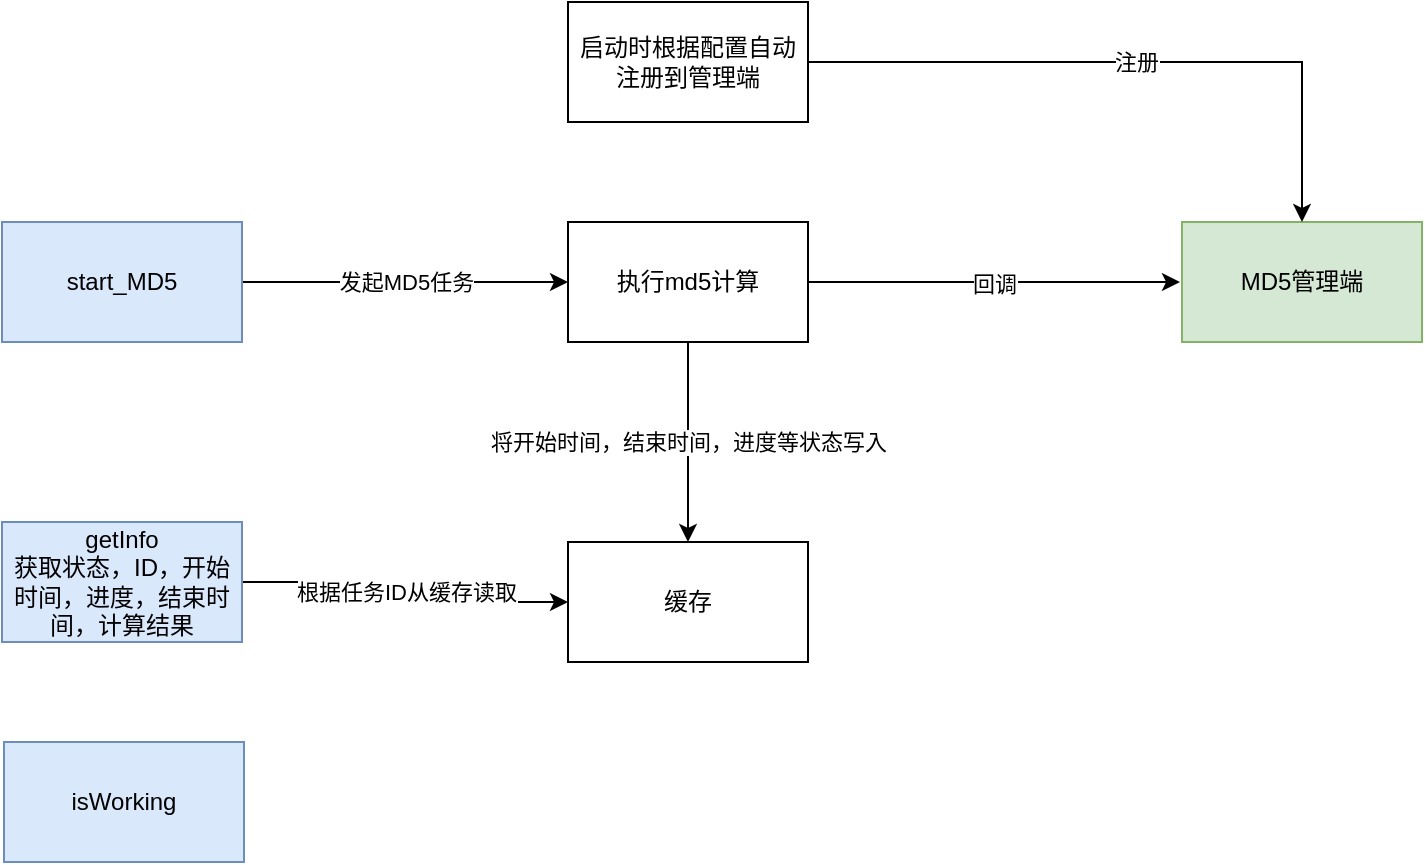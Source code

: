 <mxfile version="14.1.9" type="github" pages="3">
  <diagram id="vZh9OYVmvURLcyZ7zChU" name="MD5执行端">
    <mxGraphModel dx="1381" dy="890" grid="1" gridSize="10" guides="1" tooltips="1" connect="1" arrows="1" fold="1" page="1" pageScale="1" pageWidth="827" pageHeight="1169" math="0" shadow="0">
      <root>
        <mxCell id="0" />
        <mxCell id="1" parent="0" />
        <mxCell id="xCJOUk_nlppZlGT4sAmL-4" value="发起MD5任务" style="edgeStyle=orthogonalEdgeStyle;rounded=0;orthogonalLoop=1;jettySize=auto;html=1;entryX=0;entryY=0.5;entryDx=0;entryDy=0;" parent="1" source="xCJOUk_nlppZlGT4sAmL-1" target="xCJOUk_nlppZlGT4sAmL-5" edge="1">
          <mxGeometry relative="1" as="geometry">
            <mxPoint x="406" y="210" as="targetPoint" />
          </mxGeometry>
        </mxCell>
        <mxCell id="xCJOUk_nlppZlGT4sAmL-1" value="start_MD5" style="rounded=0;whiteSpace=wrap;html=1;fillColor=#dae8fc;strokeColor=#6c8ebf;" parent="1" vertex="1">
          <mxGeometry x="71" y="150" width="120" height="60" as="geometry" />
        </mxCell>
        <mxCell id="xCJOUk_nlppZlGT4sAmL-9" value="根据任务ID从缓存读取" style="edgeStyle=orthogonalEdgeStyle;rounded=0;orthogonalLoop=1;jettySize=auto;html=1;" parent="1" source="xCJOUk_nlppZlGT4sAmL-2" target="xCJOUk_nlppZlGT4sAmL-7" edge="1">
          <mxGeometry relative="1" as="geometry" />
        </mxCell>
        <mxCell id="xCJOUk_nlppZlGT4sAmL-2" value="getInfo&lt;br&gt;获取状态，ID，开始时间，进度，结束时间，计算结果" style="rounded=0;whiteSpace=wrap;html=1;fillColor=#dae8fc;strokeColor=#6c8ebf;" parent="1" vertex="1">
          <mxGeometry x="71" y="300" width="120" height="60" as="geometry" />
        </mxCell>
        <mxCell id="xCJOUk_nlppZlGT4sAmL-8" value="将开始时间，结束时间，进度等状态写入" style="edgeStyle=orthogonalEdgeStyle;rounded=0;orthogonalLoop=1;jettySize=auto;html=1;entryX=0.5;entryY=0;entryDx=0;entryDy=0;" parent="1" source="xCJOUk_nlppZlGT4sAmL-5" target="xCJOUk_nlppZlGT4sAmL-7" edge="1">
          <mxGeometry relative="1" as="geometry" />
        </mxCell>
        <mxCell id="xvb4MUw1szfaOKgbHXFY-2" value="回调" style="edgeStyle=orthogonalEdgeStyle;rounded=0;orthogonalLoop=1;jettySize=auto;html=1;" parent="1" source="xCJOUk_nlppZlGT4sAmL-5" edge="1">
          <mxGeometry relative="1" as="geometry">
            <mxPoint x="660" y="180" as="targetPoint" />
          </mxGeometry>
        </mxCell>
        <mxCell id="xCJOUk_nlppZlGT4sAmL-5" value="执行md5计算" style="rounded=0;whiteSpace=wrap;html=1;" parent="1" vertex="1">
          <mxGeometry x="354" y="150" width="120" height="60" as="geometry" />
        </mxCell>
        <mxCell id="xCJOUk_nlppZlGT4sAmL-7" value="缓存" style="rounded=0;whiteSpace=wrap;html=1;" parent="1" vertex="1">
          <mxGeometry x="354" y="310" width="120" height="60" as="geometry" />
        </mxCell>
        <mxCell id="xvb4MUw1szfaOKgbHXFY-1" value="MD5管理端" style="rounded=0;whiteSpace=wrap;html=1;fillColor=#d5e8d4;strokeColor=#82b366;" parent="1" vertex="1">
          <mxGeometry x="661" y="150" width="120" height="60" as="geometry" />
        </mxCell>
        <mxCell id="xTGyEX7kMLGWxDFuv8Kp-1" value="isWorking" style="rounded=0;whiteSpace=wrap;html=1;fillColor=#dae8fc;strokeColor=#6c8ebf;" parent="1" vertex="1">
          <mxGeometry x="72" y="410" width="120" height="60" as="geometry" />
        </mxCell>
        <mxCell id="3F_a-cN-I69hapElGCvo-4" value="注册" style="edgeStyle=orthogonalEdgeStyle;rounded=0;orthogonalLoop=1;jettySize=auto;html=1;exitX=1;exitY=0.5;exitDx=0;exitDy=0;entryX=0.5;entryY=0;entryDx=0;entryDy=0;" parent="1" source="3F_a-cN-I69hapElGCvo-1" target="xvb4MUw1szfaOKgbHXFY-1" edge="1">
          <mxGeometry relative="1" as="geometry">
            <mxPoint x="354" y="585" as="targetPoint" />
          </mxGeometry>
        </mxCell>
        <mxCell id="3F_a-cN-I69hapElGCvo-1" value="启动时根据配置自动注册到管理端" style="rounded=0;whiteSpace=wrap;html=1;" parent="1" vertex="1">
          <mxGeometry x="354" y="40" width="120" height="60" as="geometry" />
        </mxCell>
      </root>
    </mxGraphModel>
  </diagram>
  <diagram id="CkjEr-vj1TwtATfTT5om" name="MD5管理端">
    <mxGraphModel dx="1381" dy="890" grid="1" gridSize="10" guides="1" tooltips="1" connect="1" arrows="1" fold="1" page="1" pageScale="1" pageWidth="827" pageHeight="1169" math="0" shadow="0">
      <root>
        <mxCell id="pD-obUyEzkE79_Fu9p86-0" />
        <mxCell id="pD-obUyEzkE79_Fu9p86-1" parent="pD-obUyEzkE79_Fu9p86-0" />
        <mxCell id="8QeqpfEdfmeAyonV3E3P-1" value="下发任务：ID。&lt;br&gt;需要将回调地址修改成管理端" style="edgeStyle=orthogonalEdgeStyle;rounded=0;orthogonalLoop=1;jettySize=auto;html=1;entryX=0.25;entryY=0;entryDx=0;entryDy=0;" parent="pD-obUyEzkE79_Fu9p86-1" target="8QeqpfEdfmeAyonV3E3P-0" edge="1">
          <mxGeometry x="0.007" relative="1" as="geometry">
            <mxPoint as="offset" />
            <mxPoint x="434" y="554" as="sourcePoint" />
          </mxGeometry>
        </mxCell>
        <mxCell id="pj6sRofI2khXpzfL-eum-0" value="生成任务ID，将任务加入队列中" style="edgeStyle=orthogonalEdgeStyle;rounded=0;orthogonalLoop=1;jettySize=auto;html=1;entryX=0;entryY=0.5;entryDx=0;entryDy=0;exitX=0.5;exitY=1;exitDx=0;exitDy=0;" parent="pD-obUyEzkE79_Fu9p86-1" source="BkSrPA6vsREYZLOBG8kc-0" target="8QeqpfEdfmeAyonV3E3P-3" edge="1">
          <mxGeometry relative="1" as="geometry" />
        </mxCell>
        <mxCell id="BkSrPA6vsREYZLOBG8kc-0" value="创建MD5任务，返回ID给调用方" style="rounded=0;whiteSpace=wrap;html=1;fillColor=#dae8fc;strokeColor=#6c8ebf;" parent="pD-obUyEzkE79_Fu9p86-1" vertex="1">
          <mxGeometry x="80" y="200" width="120" height="60" as="geometry" />
        </mxCell>
        <mxCell id="io-n8CVtG1Msjifp5mZF-0" style="edgeStyle=orthogonalEdgeStyle;rounded=0;orthogonalLoop=1;jettySize=auto;html=1;entryX=0;entryY=0.5;entryDx=0;entryDy=0;" edge="1" parent="pD-obUyEzkE79_Fu9p86-1" source="eEpEQpnTVAiNZk7LBNJG-0" target="pj6sRofI2khXpzfL-eum-3">
          <mxGeometry relative="1" as="geometry" />
        </mxCell>
        <mxCell id="eEpEQpnTVAiNZk7LBNJG-0" value="集群状态查询" style="rounded=0;whiteSpace=wrap;html=1;fillColor=#dae8fc;strokeColor=#6c8ebf;" parent="pD-obUyEzkE79_Fu9p86-1" vertex="1">
          <mxGeometry x="80" y="110" width="120" height="60" as="geometry" />
        </mxCell>
        <mxCell id="pj6sRofI2khXpzfL-eum-2" value="启动时自动注册到管理端" style="edgeStyle=orthogonalEdgeStyle;rounded=0;orthogonalLoop=1;jettySize=auto;html=1;exitX=0.75;exitY=0;exitDx=0;exitDy=0;entryX=1;entryY=0.5;entryDx=0;entryDy=0;" parent="pD-obUyEzkE79_Fu9p86-1" source="8QeqpfEdfmeAyonV3E3P-0" target="pj6sRofI2khXpzfL-eum-1" edge="1">
          <mxGeometry relative="1" as="geometry" />
        </mxCell>
        <mxCell id="8QeqpfEdfmeAyonV3E3P-0" value="MD5执行端" style="rounded=0;whiteSpace=wrap;html=1;fillColor=#fff2cc;strokeColor=#d6b656;" parent="pD-obUyEzkE79_Fu9p86-1" vertex="1">
          <mxGeometry x="580" y="535" width="206" height="80" as="geometry" />
        </mxCell>
        <mxCell id="8QeqpfEdfmeAyonV3E3P-3" value="&lt;font style=&quot;font-size: 16px ; background-color: rgb(255 , 255 , 0)&quot;&gt;任务队列&lt;/font&gt;&lt;br&gt;轮询队列&lt;br&gt;查询空闲MD5执行端&lt;br&gt;下发任务并写库" style="whiteSpace=wrap;html=1;aspect=fixed;" parent="pD-obUyEzkE79_Fu9p86-1" vertex="1">
          <mxGeometry x="310" y="250" width="120" height="120" as="geometry" />
        </mxCell>
        <mxCell id="pj6sRofI2khXpzfL-eum-4" value="" style="edgeStyle=orthogonalEdgeStyle;rounded=0;orthogonalLoop=1;jettySize=auto;html=1;" parent="pD-obUyEzkE79_Fu9p86-1" source="pj6sRofI2khXpzfL-eum-1" target="pj6sRofI2khXpzfL-eum-3" edge="1">
          <mxGeometry relative="1" as="geometry" />
        </mxCell>
        <mxCell id="pj6sRofI2khXpzfL-eum-1" value="MD5执行端注册接口" style="rounded=0;whiteSpace=wrap;html=1;fillColor=#dae8fc;strokeColor=#6c8ebf;" parent="pD-obUyEzkE79_Fu9p86-1" vertex="1">
          <mxGeometry x="310" y="20" width="120" height="60" as="geometry" />
        </mxCell>
        <mxCell id="pj6sRofI2khXpzfL-eum-5" value="将执行端加入集合中" style="edgeStyle=orthogonalEdgeStyle;rounded=0;orthogonalLoop=1;jettySize=auto;html=1;" parent="pD-obUyEzkE79_Fu9p86-1" source="pj6sRofI2khXpzfL-eum-3" target="pj6sRofI2khXpzfL-eum-1" edge="1">
          <mxGeometry relative="1" as="geometry" />
        </mxCell>
        <mxCell id="pj6sRofI2khXpzfL-eum-3" value="&lt;font style=&quot;font-size: 16px ; background-color: rgb(255 , 255 , 51)&quot;&gt;执行端集合&lt;/font&gt;&lt;br&gt;：&lt;br&gt;ip，执行任务数量" style="rounded=0;whiteSpace=wrap;html=1;" parent="pD-obUyEzkE79_Fu9p86-1" vertex="1">
          <mxGeometry x="310" y="110" width="120" height="60" as="geometry" />
        </mxCell>
        <mxCell id="pj6sRofI2khXpzfL-eum-7" value="向数据库查询" style="edgeStyle=orthogonalEdgeStyle;rounded=0;orthogonalLoop=1;jettySize=auto;html=1;entryX=0;entryY=0.5;entryDx=0;entryDy=0;" parent="pD-obUyEzkE79_Fu9p86-1" source="pj6sRofI2khXpzfL-eum-6" target="mq54mdfgHksA0-FcVedB-0" edge="1">
          <mxGeometry relative="1" as="geometry" />
        </mxCell>
        <mxCell id="pj6sRofI2khXpzfL-eum-6" value="任务状态查询" style="rounded=0;whiteSpace=wrap;html=1;fillColor=#dae8fc;strokeColor=#6c8ebf;" parent="pD-obUyEzkE79_Fu9p86-1" vertex="1">
          <mxGeometry x="80" y="550" width="120" height="60" as="geometry" />
        </mxCell>
        <mxCell id="mq54mdfgHksA0-FcVedB-1" value="向执行端查询" style="edgeStyle=orthogonalEdgeStyle;rounded=0;orthogonalLoop=1;jettySize=auto;html=1;exitX=1;exitY=0.5;exitDx=0;exitDy=0;entryX=0;entryY=0.5;entryDx=0;entryDy=0;" edge="1" parent="pD-obUyEzkE79_Fu9p86-1" source="mq54mdfgHksA0-FcVedB-0" target="8QeqpfEdfmeAyonV3E3P-0">
          <mxGeometry relative="1" as="geometry">
            <Array as="points">
              <mxPoint x="500" y="580" />
              <mxPoint x="500" y="575" />
            </Array>
          </mxGeometry>
        </mxCell>
        <mxCell id="mq54mdfgHksA0-FcVedB-0" value="&lt;font style=&quot;font-size: 16px ; background-color: rgb(255 , 255 , 0)&quot;&gt;工作队列&lt;/font&gt;&lt;br&gt;&lt;span&gt;轮询队列&lt;/span&gt;&lt;br&gt;&lt;span&gt;查询队列中任务的状态并写库&lt;/span&gt;" style="rounded=0;whiteSpace=wrap;html=1;" vertex="1" parent="pD-obUyEzkE79_Fu9p86-1">
          <mxGeometry x="310" y="540" width="120" height="80" as="geometry" />
        </mxCell>
        <mxCell id="io-n8CVtG1Msjifp5mZF-1" style="edgeStyle=orthogonalEdgeStyle;rounded=0;orthogonalLoop=1;jettySize=auto;html=1;entryX=0.25;entryY=1;entryDx=0;entryDy=0;" edge="1" parent="pD-obUyEzkE79_Fu9p86-1" source="jQ7U2IyGc0_zJgypHKKe-0" target="mq54mdfgHksA0-FcVedB-0">
          <mxGeometry relative="1" as="geometry" />
        </mxCell>
        <mxCell id="jQ7U2IyGc0_zJgypHKKe-0" value="任务停止" style="rounded=0;whiteSpace=wrap;html=1;fillColor=#dae8fc;strokeColor=#6c8ebf;" vertex="1" parent="pD-obUyEzkE79_Fu9p86-1">
          <mxGeometry x="80" y="680" width="120" height="60" as="geometry" />
        </mxCell>
        <mxCell id="io-n8CVtG1Msjifp5mZF-2" style="edgeStyle=orthogonalEdgeStyle;rounded=0;orthogonalLoop=1;jettySize=auto;html=1;entryX=0.25;entryY=1;entryDx=0;entryDy=0;" edge="1" parent="pD-obUyEzkE79_Fu9p86-1" source="jQ7U2IyGc0_zJgypHKKe-1" target="8QeqpfEdfmeAyonV3E3P-3">
          <mxGeometry relative="1" as="geometry" />
        </mxCell>
        <mxCell id="jQ7U2IyGc0_zJgypHKKe-1" value="任务重试" style="rounded=0;whiteSpace=wrap;html=1;fillColor=#dae8fc;strokeColor=#6c8ebf;" vertex="1" parent="pD-obUyEzkE79_Fu9p86-1">
          <mxGeometry x="80" y="360" width="120" height="60" as="geometry" />
        </mxCell>
        <mxCell id="io-n8CVtG1Msjifp5mZF-3" style="edgeStyle=orthogonalEdgeStyle;rounded=0;orthogonalLoop=1;jettySize=auto;html=1;entryX=0.5;entryY=1;entryDx=0;entryDy=0;" edge="1" parent="pD-obUyEzkE79_Fu9p86-1" source="jQ7U2IyGc0_zJgypHKKe-2" target="8QeqpfEdfmeAyonV3E3P-3">
          <mxGeometry relative="1" as="geometry" />
        </mxCell>
        <mxCell id="jQ7U2IyGc0_zJgypHKKe-2" value="任务优先级调整" style="rounded=0;whiteSpace=wrap;html=1;fillColor=#dae8fc;strokeColor=#6c8ebf;" vertex="1" parent="pD-obUyEzkE79_Fu9p86-1">
          <mxGeometry x="80" y="450" width="120" height="60" as="geometry" />
        </mxCell>
        <mxCell id="4bh38uwxHm1aPVSL2XJC-3" value="回调" style="edgeStyle=orthogonalEdgeStyle;rounded=0;orthogonalLoop=1;jettySize=auto;html=1;exitX=0.5;exitY=1;exitDx=0;exitDy=0;entryX=0.5;entryY=0;entryDx=0;entryDy=0;" edge="1" parent="pD-obUyEzkE79_Fu9p86-1" source="1mz627Xj_JkNTVfesslK-0" target="1mz627Xj_JkNTVfesslK-4">
          <mxGeometry relative="1" as="geometry" />
        </mxCell>
        <mxCell id="4bh38uwxHm1aPVSL2XJC-4" value="修改工作队列的状态" style="edgeStyle=orthogonalEdgeStyle;rounded=0;orthogonalLoop=1;jettySize=auto;html=1;exitX=0;exitY=0.5;exitDx=0;exitDy=0;" edge="1" parent="pD-obUyEzkE79_Fu9p86-1" source="1mz627Xj_JkNTVfesslK-0" target="mq54mdfgHksA0-FcVedB-0">
          <mxGeometry relative="1" as="geometry" />
        </mxCell>
        <mxCell id="1mz627Xj_JkNTVfesslK-0" value="任务完成回调" style="rounded=0;whiteSpace=wrap;html=1;fillColor=#dae8fc;strokeColor=#6c8ebf;" vertex="1" parent="pD-obUyEzkE79_Fu9p86-1">
          <mxGeometry x="623" y="680" width="120" height="60" as="geometry" />
        </mxCell>
        <mxCell id="1mz627Xj_JkNTVfesslK-2" style="edgeStyle=orthogonalEdgeStyle;rounded=0;orthogonalLoop=1;jettySize=auto;html=1;exitX=0.5;exitY=1;exitDx=0;exitDy=0;entryX=0.5;entryY=0;entryDx=0;entryDy=0;" edge="1" parent="pD-obUyEzkE79_Fu9p86-1" source="8QeqpfEdfmeAyonV3E3P-0" target="1mz627Xj_JkNTVfesslK-0">
          <mxGeometry relative="1" as="geometry">
            <mxPoint x="740" y="755" as="sourcePoint" />
          </mxGeometry>
        </mxCell>
        <mxCell id="1mz627Xj_JkNTVfesslK-3" value="任务完成回调" style="edgeLabel;html=1;align=center;verticalAlign=middle;resizable=0;points=[];" vertex="1" connectable="0" parent="1mz627Xj_JkNTVfesslK-2">
          <mxGeometry x="0.317" y="-2" relative="1" as="geometry">
            <mxPoint x="-9" y="-2" as="offset" />
          </mxGeometry>
        </mxCell>
        <mxCell id="1mz627Xj_JkNTVfesslK-4" value="第三方平台" style="rounded=0;whiteSpace=wrap;html=1;fillColor=#f8cecc;strokeColor=#b85450;" vertex="1" parent="pD-obUyEzkE79_Fu9p86-1">
          <mxGeometry x="623" y="810" width="120" height="60" as="geometry" />
        </mxCell>
      </root>
    </mxGraphModel>
  </diagram>
  <diagram id="fqGaz1YixJYyGbtJA_QN" name="测试模块">
    <mxGraphModel dx="1381" dy="890" grid="1" gridSize="10" guides="1" tooltips="1" connect="1" arrows="1" fold="1" page="1" pageScale="1" pageWidth="827" pageHeight="1169" math="0" shadow="0">
      <root>
        <mxCell id="_oThMeBDkMpjmNqSBP6x-0" />
        <mxCell id="_oThMeBDkMpjmNqSBP6x-1" parent="_oThMeBDkMpjmNqSBP6x-0" />
        <mxCell id="_oThMeBDkMpjmNqSBP6x-5" value="" style="edgeStyle=orthogonalEdgeStyle;rounded=0;orthogonalLoop=1;jettySize=auto;html=1;entryX=0;entryY=0.5;entryDx=0;entryDy=0;" parent="_oThMeBDkMpjmNqSBP6x-1" source="_oThMeBDkMpjmNqSBP6x-2" target="_oThMeBDkMpjmNqSBP6x-4" edge="1">
          <mxGeometry relative="1" as="geometry">
            <mxPoint x="270" y="400" as="targetPoint" />
            <Array as="points">
              <mxPoint x="160" y="400" />
            </Array>
          </mxGeometry>
        </mxCell>
        <mxCell id="_oThMeBDkMpjmNqSBP6x-2" value="发起任务" style="rounded=0;whiteSpace=wrap;html=1;fillColor=#dae8fc;strokeColor=#6c8ebf;" parent="_oThMeBDkMpjmNqSBP6x-1" vertex="1">
          <mxGeometry x="110" y="220" width="120" height="60" as="geometry" />
        </mxCell>
        <mxCell id="_oThMeBDkMpjmNqSBP6x-13" value="根据ID查询任务状态" style="edgeStyle=orthogonalEdgeStyle;rounded=0;orthogonalLoop=1;jettySize=auto;html=1;" parent="_oThMeBDkMpjmNqSBP6x-1" source="_oThMeBDkMpjmNqSBP6x-3" target="_oThMeBDkMpjmNqSBP6x-4" edge="1">
          <mxGeometry x="-0.455" relative="1" as="geometry">
            <Array as="points">
              <mxPoint x="350" y="220" />
              <mxPoint x="350" y="220" />
            </Array>
            <mxPoint as="offset" />
          </mxGeometry>
        </mxCell>
        <mxCell id="9sdfu4T4Dndy-RtgNsHt-0" value="查询集群状态" style="edgeStyle=orthogonalEdgeStyle;rounded=0;orthogonalLoop=1;jettySize=auto;html=1;" parent="_oThMeBDkMpjmNqSBP6x-1" source="_oThMeBDkMpjmNqSBP6x-3" target="_oThMeBDkMpjmNqSBP6x-4" edge="1">
          <mxGeometry relative="1" as="geometry">
            <mxPoint x="423" y="418" as="targetPoint" />
            <Array as="points">
              <mxPoint x="420" y="300" />
              <mxPoint x="420" y="300" />
            </Array>
          </mxGeometry>
        </mxCell>
        <mxCell id="_oThMeBDkMpjmNqSBP6x-3" value="查询任务&lt;br&gt;map+thread" style="rounded=0;whiteSpace=wrap;html=1;" parent="_oThMeBDkMpjmNqSBP6x-1" vertex="1">
          <mxGeometry x="280" y="40" width="210" height="110" as="geometry" />
        </mxCell>
        <mxCell id="_oThMeBDkMpjmNqSBP6x-9" value="md5计算结束回调" style="edgeStyle=orthogonalEdgeStyle;rounded=0;orthogonalLoop=1;jettySize=auto;html=1;exitX=1;exitY=0.5;exitDx=0;exitDy=0;" parent="_oThMeBDkMpjmNqSBP6x-1" source="_oThMeBDkMpjmNqSBP6x-4" target="_oThMeBDkMpjmNqSBP6x-6" edge="1">
          <mxGeometry relative="1" as="geometry">
            <Array as="points">
              <mxPoint x="620" y="400" />
            </Array>
          </mxGeometry>
        </mxCell>
        <mxCell id="_oThMeBDkMpjmNqSBP6x-14" value="&lt;span style=&quot;color: rgb(0 , 0 , 0) ; font-family: &amp;#34;helvetica&amp;#34; ; font-size: 11px ; font-style: normal ; font-weight: 400 ; letter-spacing: normal ; text-align: center ; text-indent: 0px ; text-transform: none ; word-spacing: 0px ; background-color: rgb(255 , 255 , 255) ; display: inline ; float: none&quot;&gt;管理端返回任务ID&lt;/span&gt;" style="edgeStyle=orthogonalEdgeStyle;rounded=0;orthogonalLoop=1;jettySize=auto;html=1;exitX=0;exitY=0.25;exitDx=0;exitDy=0;" parent="_oThMeBDkMpjmNqSBP6x-1" source="_oThMeBDkMpjmNqSBP6x-4" target="_oThMeBDkMpjmNqSBP6x-2" edge="1">
          <mxGeometry relative="1" as="geometry">
            <Array as="points">
              <mxPoint x="260" y="385" />
              <mxPoint x="260" y="250" />
            </Array>
          </mxGeometry>
        </mxCell>
        <mxCell id="_oThMeBDkMpjmNqSBP6x-4" value="调用MD5管理端" style="rounded=0;whiteSpace=wrap;html=1;" parent="_oThMeBDkMpjmNqSBP6x-1" vertex="1">
          <mxGeometry x="325" y="370" width="120" height="60" as="geometry" />
        </mxCell>
        <mxCell id="_oThMeBDkMpjmNqSBP6x-10" value="更新Map" style="edgeStyle=orthogonalEdgeStyle;rounded=0;orthogonalLoop=1;jettySize=auto;html=1;exitX=0.5;exitY=0;exitDx=0;exitDy=0;" parent="_oThMeBDkMpjmNqSBP6x-1" source="_oThMeBDkMpjmNqSBP6x-6" edge="1">
          <mxGeometry relative="1" as="geometry">
            <mxPoint x="490" y="105" as="targetPoint" />
            <Array as="points">
              <mxPoint x="620" y="105" />
            </Array>
          </mxGeometry>
        </mxCell>
        <mxCell id="_oThMeBDkMpjmNqSBP6x-6" value="回调接口" style="rounded=0;whiteSpace=wrap;html=1;fillColor=#dae8fc;strokeColor=#6c8ebf;" parent="_oThMeBDkMpjmNqSBP6x-1" vertex="1">
          <mxGeometry x="560" y="220" width="120" height="60" as="geometry" />
        </mxCell>
        <mxCell id="_oThMeBDkMpjmNqSBP6x-8" style="edgeStyle=orthogonalEdgeStyle;rounded=0;orthogonalLoop=1;jettySize=auto;html=1;entryX=0.417;entryY=-0.033;entryDx=0;entryDy=0;entryPerimeter=0;exitX=0.5;exitY=1;exitDx=0;exitDy=0;" parent="_oThMeBDkMpjmNqSBP6x-1" source="_oThMeBDkMpjmNqSBP6x-7" target="_oThMeBDkMpjmNqSBP6x-2" edge="1">
          <mxGeometry relative="1" as="geometry">
            <Array as="points">
              <mxPoint x="160" y="110" />
            </Array>
          </mxGeometry>
        </mxCell>
        <mxCell id="_oThMeBDkMpjmNqSBP6x-7" value="postman" style="rounded=0;whiteSpace=wrap;html=1;fillColor=#e1d5e7;strokeColor=#9673a6;" parent="_oThMeBDkMpjmNqSBP6x-1" vertex="1">
          <mxGeometry x="100" y="50" width="120" height="60" as="geometry" />
        </mxCell>
      </root>
    </mxGraphModel>
  </diagram>
</mxfile>
